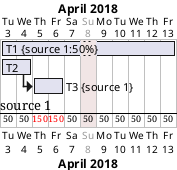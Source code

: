 {
  "sha1": "cc91t0j6mcak9u53y6cjpv3v56p158j",
  "insertion": {
    "when": "2024-06-01T09:03:01.227Z",
    "user": "plantuml@gmail.com"
  }
}
@startgantt
Project starts the 2018/04/03
sunday are closed
[T1] on {source 1:50%} lasts 5 days
[T2] lasts 2 days
then [T3] on {source 1} lasts 2 days
@endgantt
